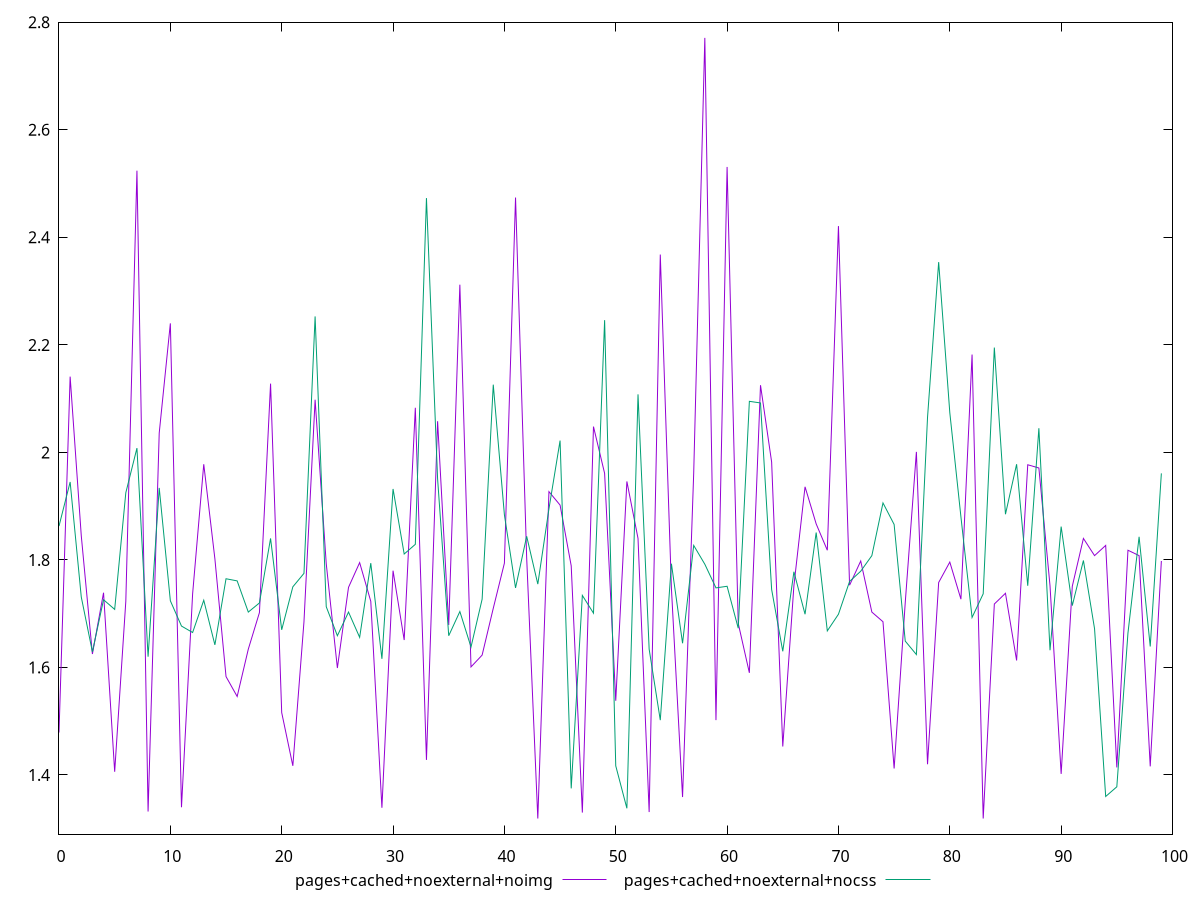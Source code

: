 reset
set terminal svg size 640, 500 enhanced background rgb 'white'
set output "reprap/server-response-time/comparison/line/8_vs_9.svg"

$pagesCachedNoexternalNoimg <<EOF
0 1.4789999999999999
1 2.141
2 1.845
3 1.625
4 1.7389999999999999
5 1.4060000000000001
6 1.723
7 2.524
8 1.332
9 2.036
10 2.2399999999999998
11 1.3399999999999999
12 1.7369999999999999
13 1.978
14 1.8019999999999998
15 1.583
16 1.5459999999999998
17 1.6340000000000001
18 1.7020000000000002
19 2.1279999999999997
20 1.516
21 1.417
22 1.6849999999999998
23 2.0980000000000003
24 1.793
25 1.5990000000000002
26 1.749
27 1.795
28 1.723
29 1.339
30 1.78
31 1.651
32 2.083
33 1.428
34 2.058
35 1.6789999999999998
36 2.3120000000000003
37 1.601
38 1.623
39 1.71
40 1.7939999999999998
41 2.4739999999999998
42 1.804
43 1.319
44 1.927
45 1.902
46 1.7889999999999997
47 1.3299999999999998
48 2.048
49 1.961
50 1.5379999999999998
51 1.946
52 1.84
53 1.331
54 2.3680000000000003
55 1.7469999999999999
56 1.359
57 1.961
58 2.7710000000000004
59 1.502
60 2.531
61 1.6820000000000002
62 1.59
63 2.125
64 1.9819999999999998
65 1.4529999999999998
66 1.752
67 1.936
68 1.867
69 1.8179999999999998
70 2.421
71 1.753
72 1.7979999999999998
73 1.703
74 1.6849999999999998
75 1.412
76 1.721
77 2.0010000000000003
78 1.42
79 1.758
80 1.7959999999999998
81 1.727
82 2.182
83 1.319
84 1.718
85 1.738
86 1.613
87 1.9770000000000003
88 1.9709999999999999
89 1.752
90 1.4020000000000001
91 1.7510000000000001
92 1.8399999999999999
93 1.808
94 1.827
95 1.414
96 1.8179999999999998
97 1.8079999999999998
98 1.416
99 1.7979999999999998
EOF

$pagesCachedNoexternalNocss <<EOF
0 1.863
1 1.9450000000000003
2 1.7309999999999999
3 1.629
4 1.726
5 1.7079999999999997
6 1.925
7 2.008
8 1.62
9 1.934
10 1.7240000000000002
11 1.6769999999999998
12 1.665
13 1.7249999999999999
14 1.6420000000000001
15 1.7650000000000001
16 1.7610000000000001
17 1.703
18 1.72
19 1.8399999999999999
20 1.67
21 1.7500000000000002
22 1.775
23 2.253
24 1.713
25 1.659
26 1.7029999999999998
27 1.656
28 1.794
29 1.6159999999999999
30 1.932
31 1.811
32 1.829
33 2.473
34 1.951
35 1.659
36 1.7040000000000002
37 1.6380000000000001
38 1.727
39 2.1260000000000003
40 1.8840000000000001
41 1.7479999999999998
42 1.8439999999999999
43 1.7550000000000001
44 1.895
45 2.022
46 1.375
47 1.734
48 1.7009999999999998
49 2.2459999999999996
50 1.417
51 1.338
52 2.108
53 1.634
54 1.502
55 1.7929999999999997
56 1.645
57 1.8270000000000002
58 1.792
59 1.7480000000000002
60 1.751
61 1.6729999999999998
62 2.0949999999999998
63 2.092
64 1.745
65 1.63
66 1.7779999999999998
67 1.699
68 1.8510000000000002
69 1.6680000000000001
70 1.6989999999999998
71 1.7599999999999998
72 1.779
73 1.808
74 1.9060000000000001
75 1.8659999999999999
76 1.649
77 1.624
78 2.065
79 2.354
80 2.074
81 1.8800000000000001
82 1.693
83 1.7369999999999999
84 2.195
85 1.885
86 1.978
87 1.752
88 2.045
89 1.6319999999999997
90 1.862
91 1.7149999999999999
92 1.799
93 1.672
94 1.36
95 1.378
96 1.6640000000000001
97 1.843
98 1.6390000000000002
99 1.961
EOF

set key outside below
set yrange [1.28996:2.8000400000000005]

plot \
  $pagesCachedNoexternalNoimg title "pages+cached+noexternal+noimg" with line, \
  $pagesCachedNoexternalNocss title "pages+cached+noexternal+nocss" with line, \


reset